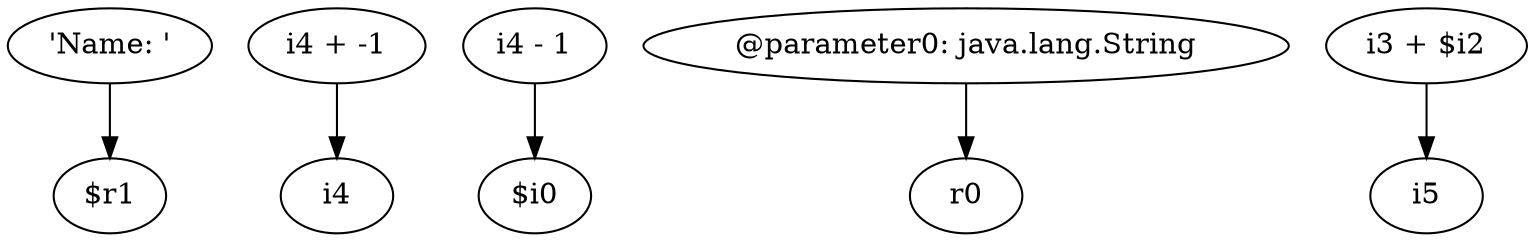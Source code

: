 digraph g {
0[label="'Name: '"]
1[label="$r1"]
0->1[label=""]
2[label="i4 + -1"]
3[label="i4"]
2->3[label=""]
4[label="i4 - 1"]
5[label="$i0"]
4->5[label=""]
6[label="@parameter0: java.lang.String"]
7[label="r0"]
6->7[label=""]
8[label="i3 + $i2"]
9[label="i5"]
8->9[label=""]
}